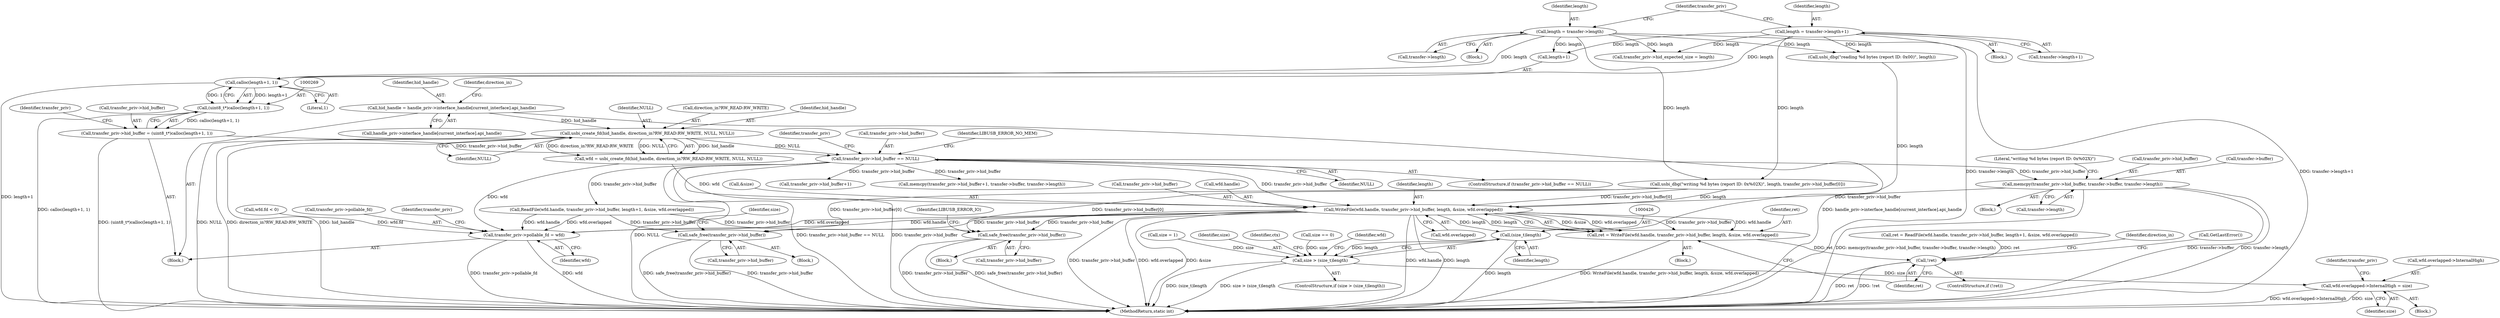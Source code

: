 digraph "1_Chrome_ac149a8d4371c0e01e0934fdd57b09e86f96b5b9_24@API" {
"1000345" [label="(Call,memcpy(transfer_priv->hid_buffer, transfer->buffer, transfer->length))"];
"1000276" [label="(Call,transfer_priv->hid_buffer == NULL)"];
"1000264" [label="(Call,transfer_priv->hid_buffer = (uint8_t*)calloc(length+1, 1))"];
"1000268" [label="(Call,(uint8_t*)calloc(length+1, 1))"];
"1000270" [label="(Call,calloc(length+1, 1))"];
"1000259" [label="(Call,length = transfer->length)"];
"1000250" [label="(Call,length = transfer->length+1)"];
"1000209" [label="(Call,usbi_create_fd(hid_handle, direction_in?RW_READ:RW_WRITE, NULL, NULL))"];
"1000191" [label="(Call,hid_handle = handle_priv->interface_handle[current_interface].api_handle)"];
"1000365" [label="(Call,WriteFile(wfd.handle, transfer_priv->hid_buffer, length, &size, wfd.overlapped))"];
"1000363" [label="(Call,ret = WriteFile(wfd.handle, transfer_priv->hid_buffer, length, &size, wfd.overlapped))"];
"1000379" [label="(Call,!ret)"];
"1000395" [label="(Call,safe_free(transfer_priv->hid_buffer))"];
"1000407" [label="(Call,safe_free(transfer_priv->hid_buffer))"];
"1000425" [label="(Call,(size_t)length)"];
"1000423" [label="(Call,size > (size_t)length)"];
"1000442" [label="(Call,wfd.overlapped->InternalHigh = size)"];
"1000449" [label="(Call,transfer_priv->pollable_fd = wfd)"];
"1000191" [label="(Call,hid_handle = handle_priv->interface_handle[current_interface].api_handle)"];
"1000284" [label="(Call,transfer_priv->hid_expected_size = length)"];
"1000304" [label="(Call,ReadFile(wfd.handle, transfer_priv->hid_buffer, length+1, &size, wfd.overlapped))"];
"1000384" [label="(Call,GetLastError())"];
"1000419" [label="(Call,size = 1)"];
"1000265" [label="(Call,transfer_priv->hid_buffer)"];
"1000261" [label="(Call,transfer->length)"];
"1000373" [label="(Call,&size)"];
"1000375" [label="(Call,wfd.overlapped)"];
"1000299" [label="(Call,usbi_dbg(\"reading %d bytes (report ID: 0x00)\", length))"];
"1000378" [label="(ControlStructure,if (!ret))"];
"1000278" [label="(Identifier,transfer_priv)"];
"1000451" [label="(Identifier,transfer_priv)"];
"1000424" [label="(Identifier,size)"];
"1000266" [label="(Identifier,transfer_priv)"];
"1000369" [label="(Call,transfer_priv->hid_buffer)"];
"1000380" [label="(Identifier,ret)"];
"1000406" [label="(Block,)"];
"1000448" [label="(Identifier,size)"];
"1000356" [label="(Literal,\"writing %d bytes (report ID: 0x%02X)\")"];
"1000270" [label="(Call,calloc(length+1, 1))"];
"1000258" [label="(Block,)"];
"1000400" [label="(Identifier,LIBUSB_ERROR_IO)"];
"1000251" [label="(Identifier,length)"];
"1000193" [label="(Call,handle_priv->interface_handle[current_interface].api_handle)"];
"1000443" [label="(Call,wfd.overlapped->InternalHigh)"];
"1000463" [label="(MethodReturn,static int)"];
"1000453" [label="(Identifier,wfd)"];
"1000216" [label="(Identifier,NULL)"];
"1000430" [label="(Identifier,ctx)"];
"1000427" [label="(Identifier,length)"];
"1000365" [label="(Call,WriteFile(wfd.handle, transfer_priv->hid_buffer, length, &size, wfd.overlapped))"];
"1000456" [label="(Identifier,transfer_priv)"];
"1000346" [label="(Call,transfer_priv->hid_buffer)"];
"1000407" [label="(Call,safe_free(transfer_priv->hid_buffer))"];
"1000422" [label="(ControlStructure,if (size > (size_t)length))"];
"1000207" [label="(Call,wfd = usbi_create_fd(hid_handle, direction_in?RW_READ:RW_WRITE, NULL, NULL))"];
"1000402" [label="(Block,)"];
"1000395" [label="(Call,safe_free(transfer_priv->hid_buffer))"];
"1000277" [label="(Call,transfer_priv->hid_buffer)"];
"1000345" [label="(Call,memcpy(transfer_priv->hid_buffer, transfer->buffer, transfer->length))"];
"1000423" [label="(Call,size > (size_t)length)"];
"1000192" [label="(Identifier,hid_handle)"];
"1000396" [label="(Call,transfer_priv->hid_buffer)"];
"1000264" [label="(Call,transfer_priv->hid_buffer = (uint8_t*)calloc(length+1, 1))"];
"1000408" [label="(Call,transfer_priv->hid_buffer)"];
"1000320" [label="(Block,)"];
"1000283" [label="(Identifier,LIBUSB_ERROR_NO_MEM)"];
"1000332" [label="(Call,transfer_priv->hid_buffer+1)"];
"1000425" [label="(Call,(size_t)length)"];
"1000352" [label="(Call,transfer->length)"];
"1000331" [label="(Call,memcpy(transfer_priv->hid_buffer+1, transfer->buffer, transfer->length))"];
"1000215" [label="(Identifier,NULL)"];
"1000249" [label="(Block,)"];
"1000364" [label="(Identifier,ret)"];
"1000442" [label="(Call,wfd.overlapped->InternalHigh = size)"];
"1000302" [label="(Call,ret = ReadFile(wfd.handle, transfer_priv->hid_buffer, length+1, &size, wfd.overlapped))"];
"1000218" [label="(Call,wfd.fd < 0)"];
"1000412" [label="(Call,size == 0)"];
"1000250" [label="(Call,length = transfer->length+1)"];
"1000355" [label="(Call,usbi_dbg(\"writing %d bytes (report ID: 0x%02X)\", length, transfer_priv->hid_buffer[0]))"];
"1000280" [label="(Identifier,NULL)"];
"1000405" [label="(Identifier,direction_in)"];
"1000260" [label="(Identifier,length)"];
"1000211" [label="(Call,direction_in?RW_READ:RW_WRITE)"];
"1000450" [label="(Call,transfer_priv->pollable_fd)"];
"1000349" [label="(Call,transfer->buffer)"];
"1000268" [label="(Call,(uint8_t*)calloc(length+1, 1))"];
"1000274" [label="(Literal,1)"];
"1000438" [label="(Identifier,wfd)"];
"1000275" [label="(ControlStructure,if (transfer_priv->hid_buffer == NULL))"];
"1000210" [label="(Identifier,hid_handle)"];
"1000286" [label="(Identifier,transfer_priv)"];
"1000366" [label="(Call,wfd.handle)"];
"1000413" [label="(Identifier,size)"];
"1000201" [label="(Identifier,direction_in)"];
"1000372" [label="(Identifier,length)"];
"1000271" [label="(Call,length+1)"];
"1000209" [label="(Call,usbi_create_fd(hid_handle, direction_in?RW_READ:RW_WRITE, NULL, NULL))"];
"1000363" [label="(Call,ret = WriteFile(wfd.handle, transfer_priv->hid_buffer, length, &size, wfd.overlapped))"];
"1000103" [label="(Block,)"];
"1000344" [label="(Block,)"];
"1000259" [label="(Call,length = transfer->length)"];
"1000252" [label="(Call,transfer->length+1)"];
"1000386" [label="(Block,)"];
"1000276" [label="(Call,transfer_priv->hid_buffer == NULL)"];
"1000379" [label="(Call,!ret)"];
"1000449" [label="(Call,transfer_priv->pollable_fd = wfd)"];
"1000345" -> "1000344"  [label="AST: "];
"1000345" -> "1000352"  [label="CFG: "];
"1000346" -> "1000345"  [label="AST: "];
"1000349" -> "1000345"  [label="AST: "];
"1000352" -> "1000345"  [label="AST: "];
"1000356" -> "1000345"  [label="CFG: "];
"1000345" -> "1000463"  [label="DDG: transfer->buffer"];
"1000345" -> "1000463"  [label="DDG: transfer->length"];
"1000345" -> "1000463"  [label="DDG: memcpy(transfer_priv->hid_buffer, transfer->buffer, transfer->length)"];
"1000276" -> "1000345"  [label="DDG: transfer_priv->hid_buffer"];
"1000345" -> "1000365"  [label="DDG: transfer_priv->hid_buffer"];
"1000276" -> "1000275"  [label="AST: "];
"1000276" -> "1000280"  [label="CFG: "];
"1000277" -> "1000276"  [label="AST: "];
"1000280" -> "1000276"  [label="AST: "];
"1000283" -> "1000276"  [label="CFG: "];
"1000286" -> "1000276"  [label="CFG: "];
"1000276" -> "1000463"  [label="DDG: NULL"];
"1000276" -> "1000463"  [label="DDG: transfer_priv->hid_buffer == NULL"];
"1000276" -> "1000463"  [label="DDG: transfer_priv->hid_buffer"];
"1000264" -> "1000276"  [label="DDG: transfer_priv->hid_buffer"];
"1000209" -> "1000276"  [label="DDG: NULL"];
"1000276" -> "1000304"  [label="DDG: transfer_priv->hid_buffer"];
"1000276" -> "1000331"  [label="DDG: transfer_priv->hid_buffer"];
"1000276" -> "1000332"  [label="DDG: transfer_priv->hid_buffer"];
"1000276" -> "1000365"  [label="DDG: transfer_priv->hid_buffer"];
"1000264" -> "1000103"  [label="AST: "];
"1000264" -> "1000268"  [label="CFG: "];
"1000265" -> "1000264"  [label="AST: "];
"1000268" -> "1000264"  [label="AST: "];
"1000278" -> "1000264"  [label="CFG: "];
"1000264" -> "1000463"  [label="DDG: (uint8_t*)calloc(length+1, 1)"];
"1000268" -> "1000264"  [label="DDG: calloc(length+1, 1)"];
"1000268" -> "1000270"  [label="CFG: "];
"1000269" -> "1000268"  [label="AST: "];
"1000270" -> "1000268"  [label="AST: "];
"1000268" -> "1000463"  [label="DDG: calloc(length+1, 1)"];
"1000270" -> "1000268"  [label="DDG: length+1"];
"1000270" -> "1000268"  [label="DDG: 1"];
"1000270" -> "1000274"  [label="CFG: "];
"1000271" -> "1000270"  [label="AST: "];
"1000274" -> "1000270"  [label="AST: "];
"1000270" -> "1000463"  [label="DDG: length+1"];
"1000259" -> "1000270"  [label="DDG: length"];
"1000250" -> "1000270"  [label="DDG: length"];
"1000259" -> "1000258"  [label="AST: "];
"1000259" -> "1000261"  [label="CFG: "];
"1000260" -> "1000259"  [label="AST: "];
"1000261" -> "1000259"  [label="AST: "];
"1000266" -> "1000259"  [label="CFG: "];
"1000259" -> "1000463"  [label="DDG: transfer->length"];
"1000259" -> "1000271"  [label="DDG: length"];
"1000259" -> "1000284"  [label="DDG: length"];
"1000259" -> "1000299"  [label="DDG: length"];
"1000259" -> "1000355"  [label="DDG: length"];
"1000250" -> "1000249"  [label="AST: "];
"1000250" -> "1000252"  [label="CFG: "];
"1000251" -> "1000250"  [label="AST: "];
"1000252" -> "1000250"  [label="AST: "];
"1000266" -> "1000250"  [label="CFG: "];
"1000250" -> "1000463"  [label="DDG: transfer->length+1"];
"1000250" -> "1000271"  [label="DDG: length"];
"1000250" -> "1000284"  [label="DDG: length"];
"1000250" -> "1000299"  [label="DDG: length"];
"1000250" -> "1000355"  [label="DDG: length"];
"1000209" -> "1000207"  [label="AST: "];
"1000209" -> "1000216"  [label="CFG: "];
"1000210" -> "1000209"  [label="AST: "];
"1000211" -> "1000209"  [label="AST: "];
"1000215" -> "1000209"  [label="AST: "];
"1000216" -> "1000209"  [label="AST: "];
"1000207" -> "1000209"  [label="CFG: "];
"1000209" -> "1000463"  [label="DDG: hid_handle"];
"1000209" -> "1000463"  [label="DDG: NULL"];
"1000209" -> "1000463"  [label="DDG: direction_in?RW_READ:RW_WRITE"];
"1000209" -> "1000207"  [label="DDG: hid_handle"];
"1000209" -> "1000207"  [label="DDG: direction_in?RW_READ:RW_WRITE"];
"1000209" -> "1000207"  [label="DDG: NULL"];
"1000191" -> "1000209"  [label="DDG: hid_handle"];
"1000191" -> "1000103"  [label="AST: "];
"1000191" -> "1000193"  [label="CFG: "];
"1000192" -> "1000191"  [label="AST: "];
"1000193" -> "1000191"  [label="AST: "];
"1000201" -> "1000191"  [label="CFG: "];
"1000191" -> "1000463"  [label="DDG: handle_priv->interface_handle[current_interface].api_handle"];
"1000365" -> "1000363"  [label="AST: "];
"1000365" -> "1000375"  [label="CFG: "];
"1000366" -> "1000365"  [label="AST: "];
"1000369" -> "1000365"  [label="AST: "];
"1000372" -> "1000365"  [label="AST: "];
"1000373" -> "1000365"  [label="AST: "];
"1000375" -> "1000365"  [label="AST: "];
"1000363" -> "1000365"  [label="CFG: "];
"1000365" -> "1000463"  [label="DDG: transfer_priv->hid_buffer"];
"1000365" -> "1000463"  [label="DDG: wfd.overlapped"];
"1000365" -> "1000463"  [label="DDG: &size"];
"1000365" -> "1000463"  [label="DDG: wfd.handle"];
"1000365" -> "1000463"  [label="DDG: length"];
"1000365" -> "1000363"  [label="DDG: &size"];
"1000365" -> "1000363"  [label="DDG: wfd.overlapped"];
"1000365" -> "1000363"  [label="DDG: transfer_priv->hid_buffer"];
"1000365" -> "1000363"  [label="DDG: wfd.handle"];
"1000365" -> "1000363"  [label="DDG: length"];
"1000207" -> "1000365"  [label="DDG: wfd"];
"1000355" -> "1000365"  [label="DDG: transfer_priv->hid_buffer[0]"];
"1000355" -> "1000365"  [label="DDG: length"];
"1000365" -> "1000395"  [label="DDG: transfer_priv->hid_buffer"];
"1000365" -> "1000407"  [label="DDG: transfer_priv->hid_buffer"];
"1000365" -> "1000425"  [label="DDG: length"];
"1000365" -> "1000449"  [label="DDG: wfd.overlapped"];
"1000365" -> "1000449"  [label="DDG: wfd.handle"];
"1000363" -> "1000320"  [label="AST: "];
"1000364" -> "1000363"  [label="AST: "];
"1000380" -> "1000363"  [label="CFG: "];
"1000363" -> "1000463"  [label="DDG: WriteFile(wfd.handle, transfer_priv->hid_buffer, length, &size, wfd.overlapped)"];
"1000363" -> "1000379"  [label="DDG: ret"];
"1000379" -> "1000378"  [label="AST: "];
"1000379" -> "1000380"  [label="CFG: "];
"1000380" -> "1000379"  [label="AST: "];
"1000384" -> "1000379"  [label="CFG: "];
"1000405" -> "1000379"  [label="CFG: "];
"1000379" -> "1000463"  [label="DDG: ret"];
"1000379" -> "1000463"  [label="DDG: !ret"];
"1000302" -> "1000379"  [label="DDG: ret"];
"1000395" -> "1000386"  [label="AST: "];
"1000395" -> "1000396"  [label="CFG: "];
"1000396" -> "1000395"  [label="AST: "];
"1000400" -> "1000395"  [label="CFG: "];
"1000395" -> "1000463"  [label="DDG: transfer_priv->hid_buffer"];
"1000395" -> "1000463"  [label="DDG: safe_free(transfer_priv->hid_buffer)"];
"1000355" -> "1000395"  [label="DDG: transfer_priv->hid_buffer[0]"];
"1000304" -> "1000395"  [label="DDG: transfer_priv->hid_buffer"];
"1000407" -> "1000406"  [label="AST: "];
"1000407" -> "1000408"  [label="CFG: "];
"1000408" -> "1000407"  [label="AST: "];
"1000413" -> "1000407"  [label="CFG: "];
"1000407" -> "1000463"  [label="DDG: safe_free(transfer_priv->hid_buffer)"];
"1000407" -> "1000463"  [label="DDG: transfer_priv->hid_buffer"];
"1000355" -> "1000407"  [label="DDG: transfer_priv->hid_buffer[0]"];
"1000304" -> "1000407"  [label="DDG: transfer_priv->hid_buffer"];
"1000425" -> "1000423"  [label="AST: "];
"1000425" -> "1000427"  [label="CFG: "];
"1000426" -> "1000425"  [label="AST: "];
"1000427" -> "1000425"  [label="AST: "];
"1000423" -> "1000425"  [label="CFG: "];
"1000425" -> "1000463"  [label="DDG: length"];
"1000425" -> "1000423"  [label="DDG: length"];
"1000299" -> "1000425"  [label="DDG: length"];
"1000423" -> "1000422"  [label="AST: "];
"1000424" -> "1000423"  [label="AST: "];
"1000430" -> "1000423"  [label="CFG: "];
"1000438" -> "1000423"  [label="CFG: "];
"1000423" -> "1000463"  [label="DDG: size > (size_t)length"];
"1000423" -> "1000463"  [label="DDG: (size_t)length"];
"1000419" -> "1000423"  [label="DDG: size"];
"1000412" -> "1000423"  [label="DDG: size"];
"1000423" -> "1000442"  [label="DDG: size"];
"1000442" -> "1000402"  [label="AST: "];
"1000442" -> "1000448"  [label="CFG: "];
"1000443" -> "1000442"  [label="AST: "];
"1000448" -> "1000442"  [label="AST: "];
"1000451" -> "1000442"  [label="CFG: "];
"1000442" -> "1000463"  [label="DDG: wfd.overlapped->InternalHigh"];
"1000442" -> "1000463"  [label="DDG: size"];
"1000449" -> "1000103"  [label="AST: "];
"1000449" -> "1000453"  [label="CFG: "];
"1000450" -> "1000449"  [label="AST: "];
"1000453" -> "1000449"  [label="AST: "];
"1000456" -> "1000449"  [label="CFG: "];
"1000449" -> "1000463"  [label="DDG: transfer_priv->pollable_fd"];
"1000449" -> "1000463"  [label="DDG: wfd"];
"1000304" -> "1000449"  [label="DDG: wfd.handle"];
"1000304" -> "1000449"  [label="DDG: wfd.overlapped"];
"1000207" -> "1000449"  [label="DDG: wfd"];
"1000218" -> "1000449"  [label="DDG: wfd.fd"];
}
